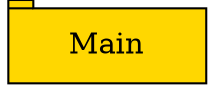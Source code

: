 digraph "Import visualisation" {
    node [margin="0.4,0.1"
         ,style=filled];
    1 [label=Main
      ,fillcolor=gold
      ,shape=tab];
}

